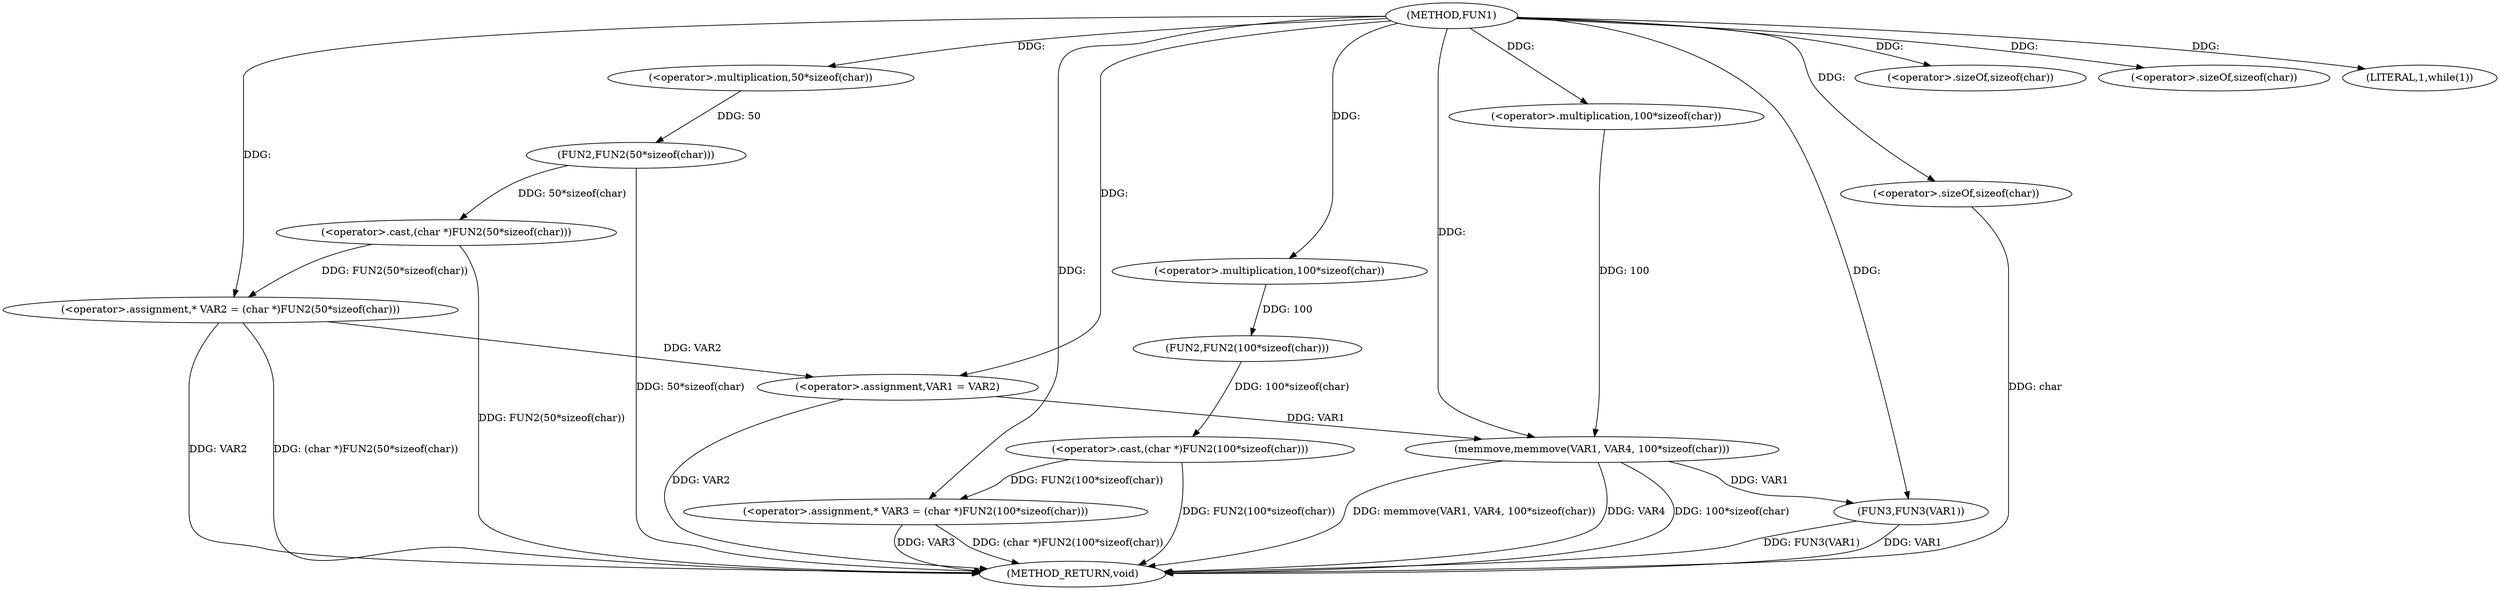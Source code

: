 digraph FUN1 {  
"1000100" [label = "(METHOD,FUN1)" ]
"1000141" [label = "(METHOD_RETURN,void)" ]
"1000104" [label = "(<operator>.assignment,* VAR2 = (char *)FUN2(50*sizeof(char)))" ]
"1000106" [label = "(<operator>.cast,(char *)FUN2(50*sizeof(char)))" ]
"1000108" [label = "(FUN2,FUN2(50*sizeof(char)))" ]
"1000109" [label = "(<operator>.multiplication,50*sizeof(char))" ]
"1000111" [label = "(<operator>.sizeOf,sizeof(char))" ]
"1000114" [label = "(<operator>.assignment,* VAR3 = (char *)FUN2(100*sizeof(char)))" ]
"1000116" [label = "(<operator>.cast,(char *)FUN2(100*sizeof(char)))" ]
"1000118" [label = "(FUN2,FUN2(100*sizeof(char)))" ]
"1000119" [label = "(<operator>.multiplication,100*sizeof(char))" ]
"1000121" [label = "(<operator>.sizeOf,sizeof(char))" ]
"1000124" [label = "(LITERAL,1,while(1))" ]
"1000126" [label = "(<operator>.assignment,VAR1 = VAR2)" ]
"1000132" [label = "(memmove,memmove(VAR1, VAR4, 100*sizeof(char)))" ]
"1000135" [label = "(<operator>.multiplication,100*sizeof(char))" ]
"1000137" [label = "(<operator>.sizeOf,sizeof(char))" ]
"1000139" [label = "(FUN3,FUN3(VAR1))" ]
  "1000106" -> "1000141"  [ label = "DDG: FUN2(50*sizeof(char))"] 
  "1000104" -> "1000141"  [ label = "DDG: VAR2"] 
  "1000139" -> "1000141"  [ label = "DDG: VAR1"] 
  "1000132" -> "1000141"  [ label = "DDG: VAR4"] 
  "1000114" -> "1000141"  [ label = "DDG: VAR3"] 
  "1000116" -> "1000141"  [ label = "DDG: FUN2(100*sizeof(char))"] 
  "1000132" -> "1000141"  [ label = "DDG: 100*sizeof(char)"] 
  "1000114" -> "1000141"  [ label = "DDG: (char *)FUN2(100*sizeof(char))"] 
  "1000132" -> "1000141"  [ label = "DDG: memmove(VAR1, VAR4, 100*sizeof(char))"] 
  "1000139" -> "1000141"  [ label = "DDG: FUN3(VAR1)"] 
  "1000126" -> "1000141"  [ label = "DDG: VAR2"] 
  "1000137" -> "1000141"  [ label = "DDG: char"] 
  "1000104" -> "1000141"  [ label = "DDG: (char *)FUN2(50*sizeof(char))"] 
  "1000108" -> "1000141"  [ label = "DDG: 50*sizeof(char)"] 
  "1000106" -> "1000104"  [ label = "DDG: FUN2(50*sizeof(char))"] 
  "1000100" -> "1000104"  [ label = "DDG: "] 
  "1000108" -> "1000106"  [ label = "DDG: 50*sizeof(char)"] 
  "1000109" -> "1000108"  [ label = "DDG: 50"] 
  "1000100" -> "1000109"  [ label = "DDG: "] 
  "1000100" -> "1000111"  [ label = "DDG: "] 
  "1000116" -> "1000114"  [ label = "DDG: FUN2(100*sizeof(char))"] 
  "1000100" -> "1000114"  [ label = "DDG: "] 
  "1000118" -> "1000116"  [ label = "DDG: 100*sizeof(char)"] 
  "1000119" -> "1000118"  [ label = "DDG: 100"] 
  "1000100" -> "1000119"  [ label = "DDG: "] 
  "1000100" -> "1000121"  [ label = "DDG: "] 
  "1000100" -> "1000124"  [ label = "DDG: "] 
  "1000104" -> "1000126"  [ label = "DDG: VAR2"] 
  "1000100" -> "1000126"  [ label = "DDG: "] 
  "1000126" -> "1000132"  [ label = "DDG: VAR1"] 
  "1000100" -> "1000132"  [ label = "DDG: "] 
  "1000135" -> "1000132"  [ label = "DDG: 100"] 
  "1000100" -> "1000135"  [ label = "DDG: "] 
  "1000100" -> "1000137"  [ label = "DDG: "] 
  "1000132" -> "1000139"  [ label = "DDG: VAR1"] 
  "1000100" -> "1000139"  [ label = "DDG: "] 
}
